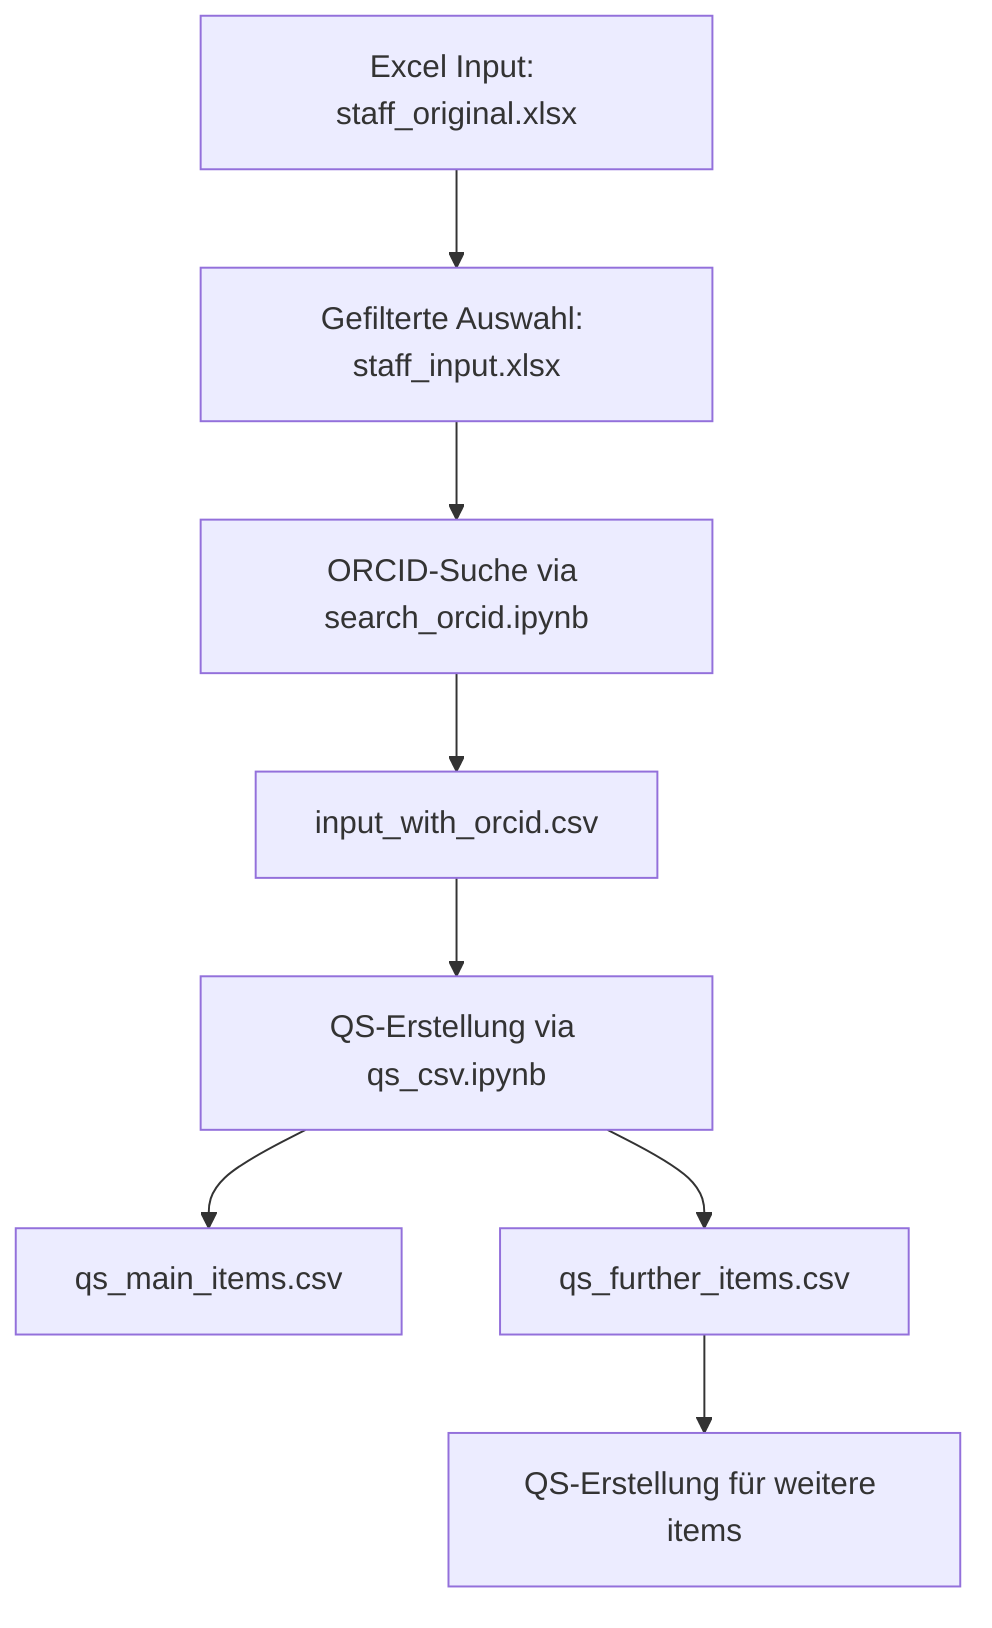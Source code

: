 flowchart TD
    A[Excel Input: staff_original.xlsx] --> B[Gefilterte Auswahl: staff_input.xlsx]
    B --> C[ORCID-Suche via search_orcid.ipynb]
    C --> D[input_with_orcid.csv]
    D --> E[QS-Erstellung via qs_csv.ipynb]
    E --> F[qs_main_items.csv]
    E --> G[qs_further_items.csv]
    G --> H[QS-Erstellung für weitere items]